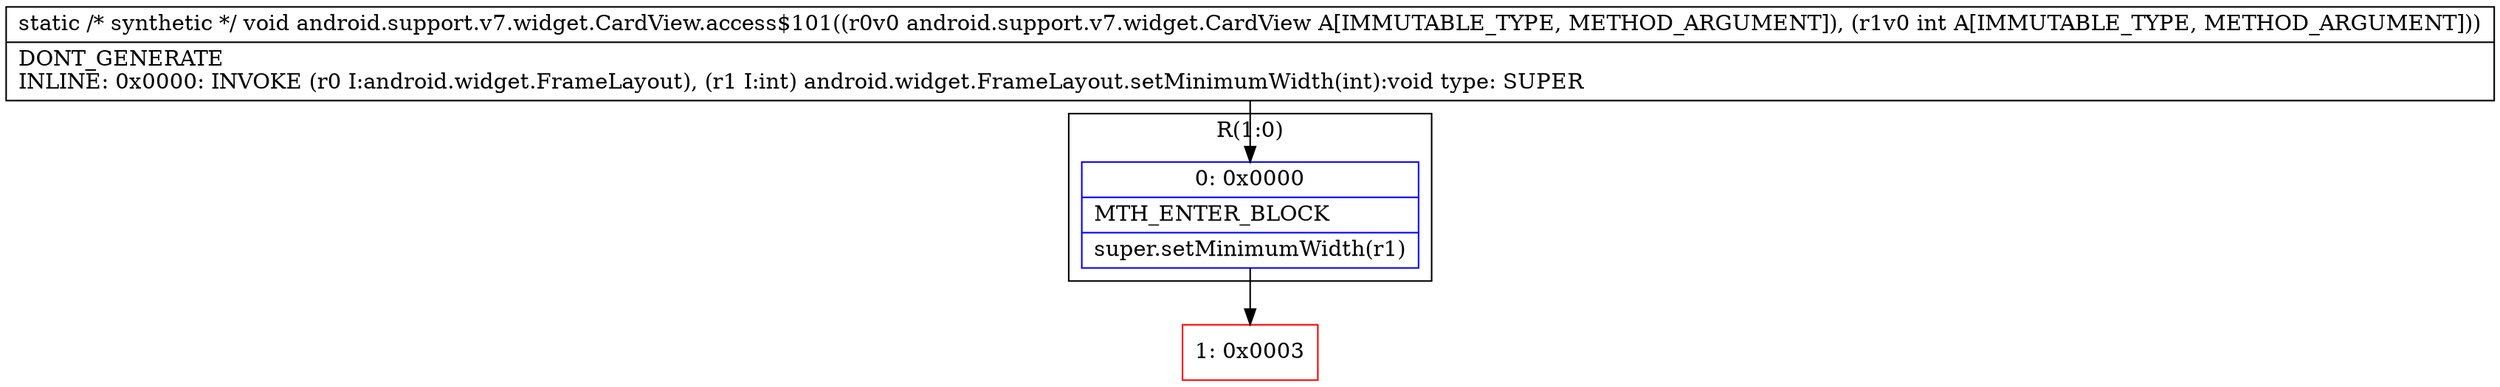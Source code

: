 digraph "CFG forandroid.support.v7.widget.CardView.access$101(Landroid\/support\/v7\/widget\/CardView;I)V" {
subgraph cluster_Region_1796557634 {
label = "R(1:0)";
node [shape=record,color=blue];
Node_0 [shape=record,label="{0\:\ 0x0000|MTH_ENTER_BLOCK\l|super.setMinimumWidth(r1)\l}"];
}
Node_1 [shape=record,color=red,label="{1\:\ 0x0003}"];
MethodNode[shape=record,label="{static \/* synthetic *\/ void android.support.v7.widget.CardView.access$101((r0v0 android.support.v7.widget.CardView A[IMMUTABLE_TYPE, METHOD_ARGUMENT]), (r1v0 int A[IMMUTABLE_TYPE, METHOD_ARGUMENT]))  | DONT_GENERATE\lINLINE: 0x0000: INVOKE  (r0 I:android.widget.FrameLayout), (r1 I:int) android.widget.FrameLayout.setMinimumWidth(int):void type: SUPER\l}"];
MethodNode -> Node_0;
Node_0 -> Node_1;
}

